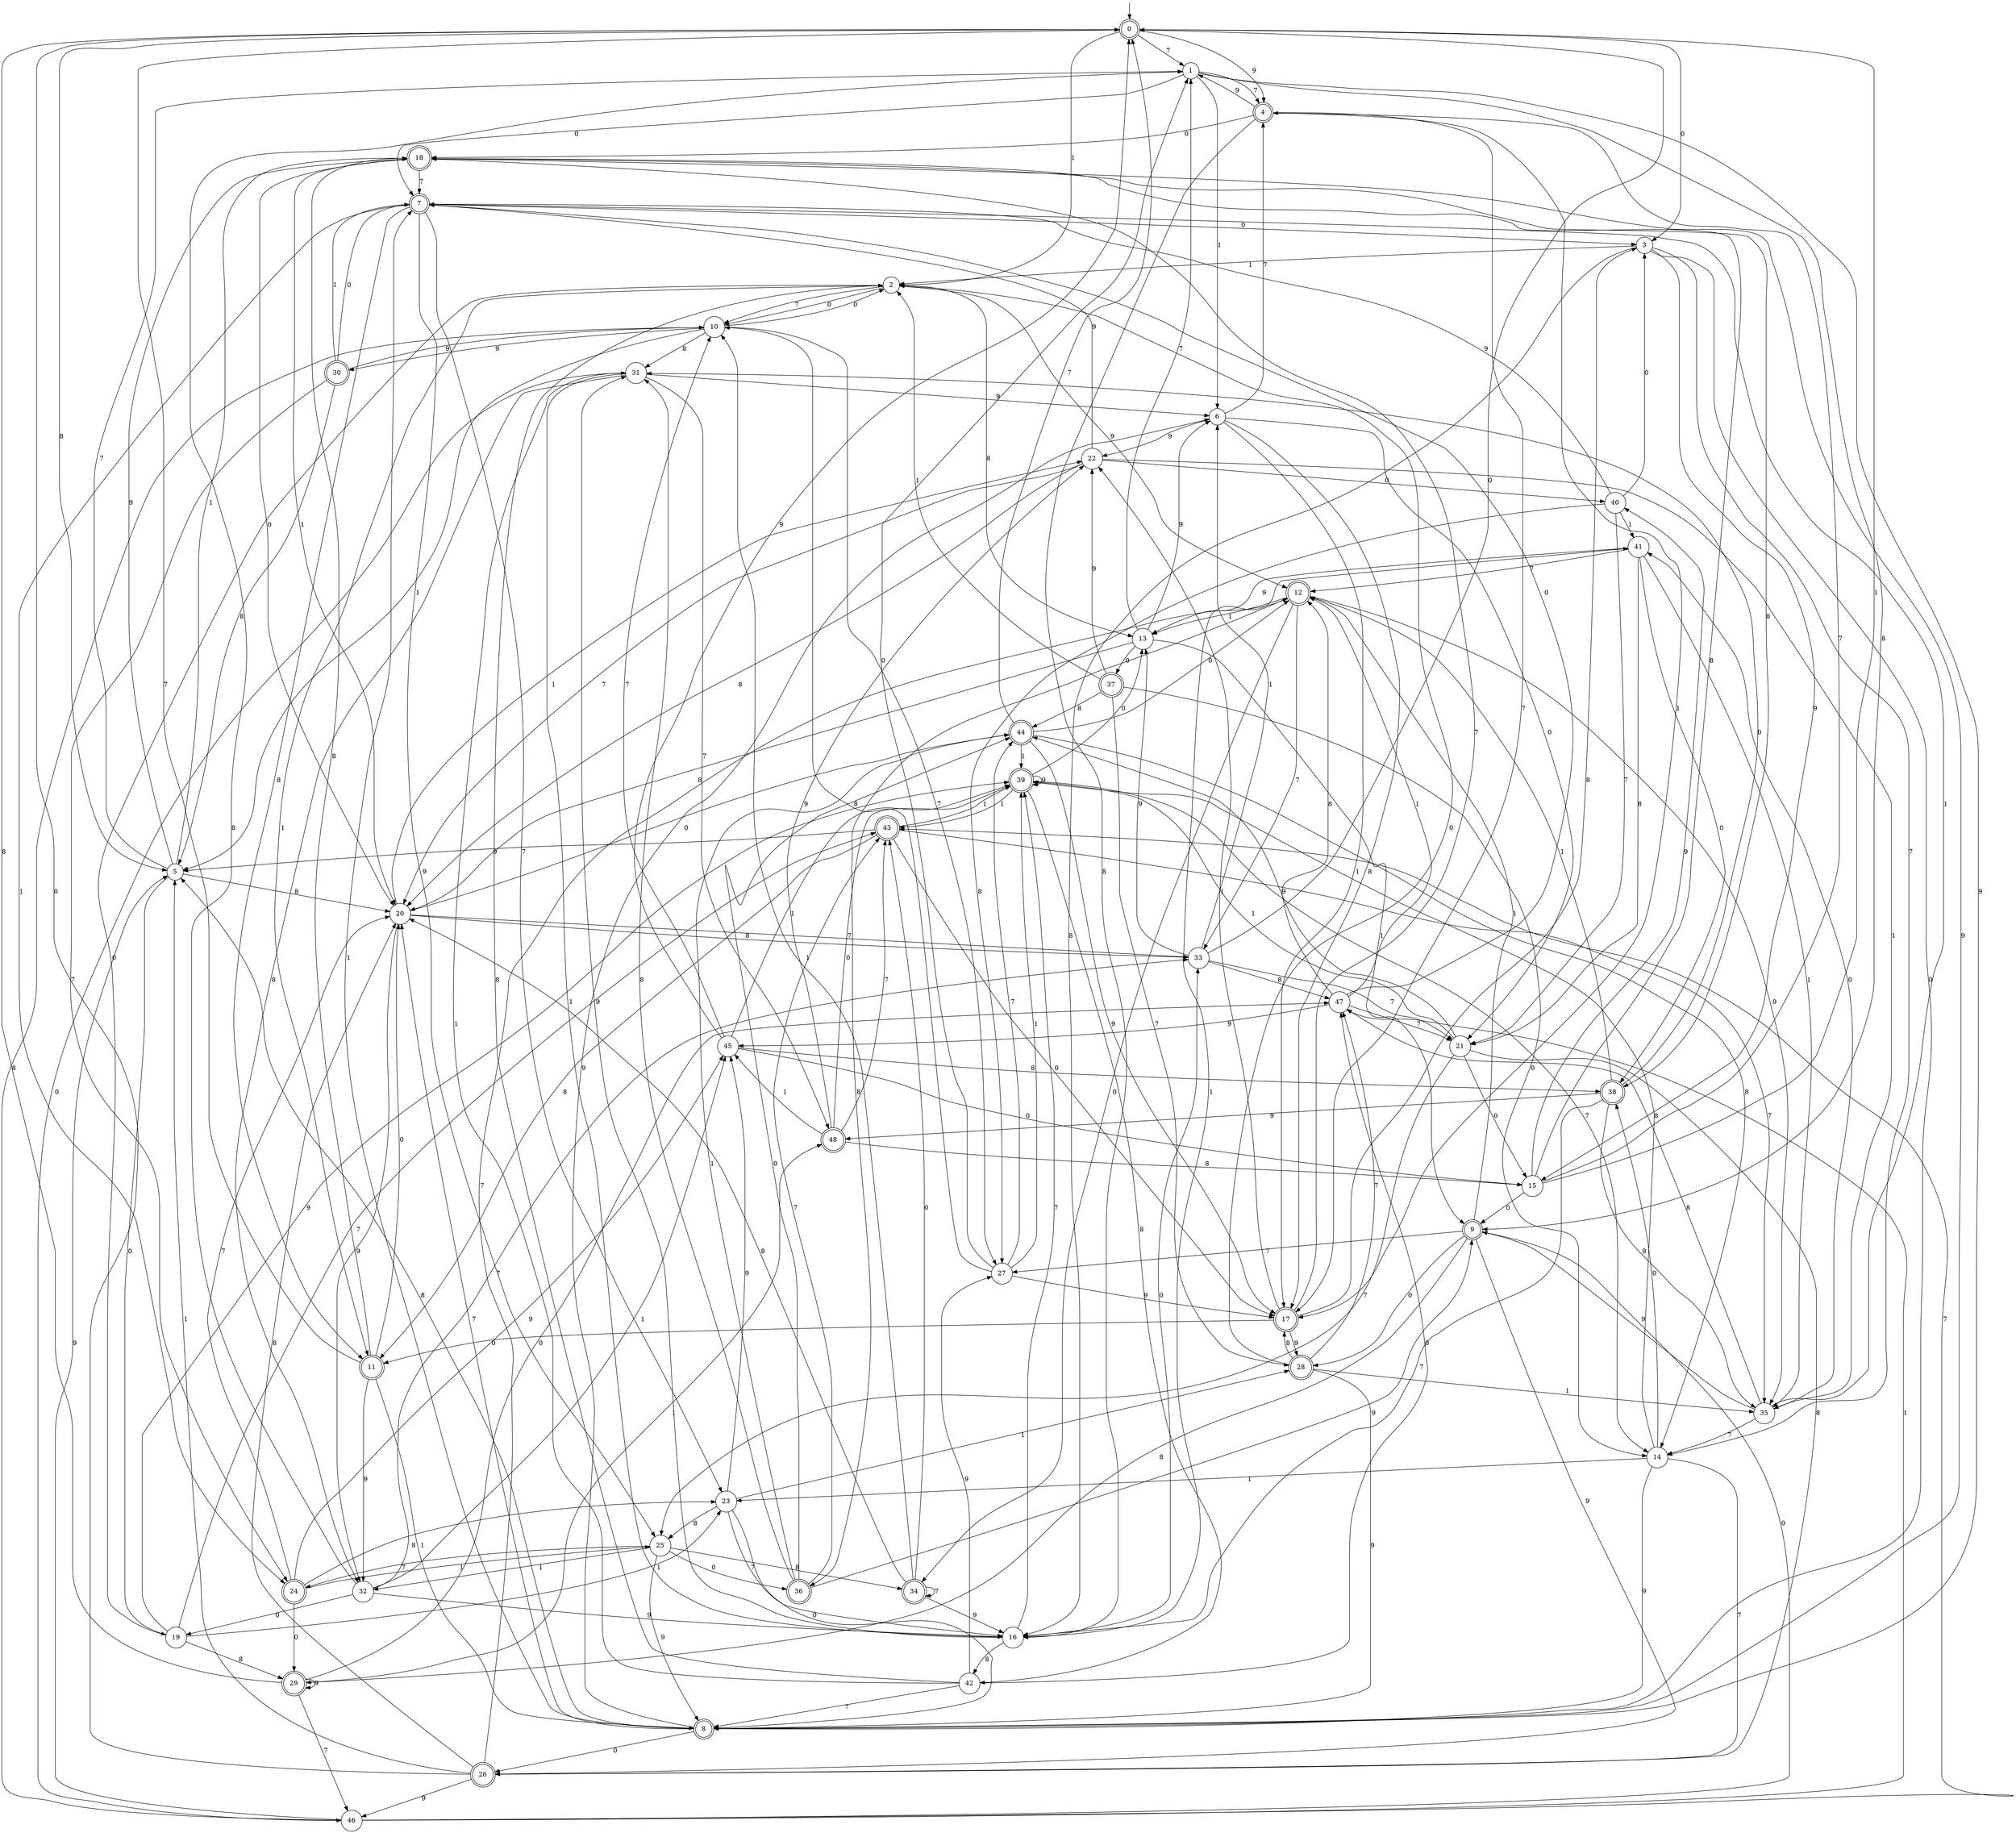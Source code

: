 digraph g {

	s0 [shape="doublecircle" label="0"];
	s1 [shape="circle" label="1"];
	s2 [shape="circle" label="2"];
	s3 [shape="circle" label="3"];
	s4 [shape="doublecircle" label="4"];
	s5 [shape="circle" label="5"];
	s6 [shape="circle" label="6"];
	s7 [shape="doublecircle" label="7"];
	s8 [shape="doublecircle" label="8"];
	s9 [shape="doublecircle" label="9"];
	s10 [shape="circle" label="10"];
	s11 [shape="doublecircle" label="11"];
	s12 [shape="doublecircle" label="12"];
	s13 [shape="circle" label="13"];
	s14 [shape="circle" label="14"];
	s15 [shape="circle" label="15"];
	s16 [shape="circle" label="16"];
	s17 [shape="doublecircle" label="17"];
	s18 [shape="doublecircle" label="18"];
	s19 [shape="circle" label="19"];
	s20 [shape="circle" label="20"];
	s21 [shape="circle" label="21"];
	s22 [shape="circle" label="22"];
	s23 [shape="circle" label="23"];
	s24 [shape="doublecircle" label="24"];
	s25 [shape="circle" label="25"];
	s26 [shape="doublecircle" label="26"];
	s27 [shape="circle" label="27"];
	s28 [shape="doublecircle" label="28"];
	s29 [shape="doublecircle" label="29"];
	s30 [shape="doublecircle" label="30"];
	s31 [shape="circle" label="31"];
	s32 [shape="circle" label="32"];
	s33 [shape="circle" label="33"];
	s34 [shape="doublecircle" label="34"];
	s35 [shape="circle" label="35"];
	s36 [shape="doublecircle" label="36"];
	s37 [shape="doublecircle" label="37"];
	s38 [shape="doublecircle" label="38"];
	s39 [shape="doublecircle" label="39"];
	s40 [shape="circle" label="40"];
	s41 [shape="circle" label="41"];
	s42 [shape="circle" label="42"];
	s43 [shape="doublecircle" label="43"];
	s44 [shape="doublecircle" label="44"];
	s45 [shape="circle" label="45"];
	s46 [shape="circle" label="46"];
	s47 [shape="circle" label="47"];
	s48 [shape="doublecircle" label="48"];
	s0 -> s1 [label="7"];
	s0 -> s2 [label="1"];
	s0 -> s3 [label="0"];
	s0 -> s4 [label="9"];
	s0 -> s5 [label="8"];
	s1 -> s4 [label="7"];
	s1 -> s6 [label="1"];
	s1 -> s7 [label="0"];
	s1 -> s8 [label="9"];
	s1 -> s9 [label="8"];
	s2 -> s10 [label="7"];
	s2 -> s11 [label="1"];
	s2 -> s10 [label="0"];
	s2 -> s12 [label="9"];
	s2 -> s13 [label="8"];
	s3 -> s14 [label="7"];
	s3 -> s2 [label="1"];
	s3 -> s8 [label="0"];
	s3 -> s15 [label="9"];
	s3 -> s16 [label="8"];
	s4 -> s17 [label="7"];
	s4 -> s17 [label="1"];
	s4 -> s18 [label="0"];
	s4 -> s1 [label="9"];
	s4 -> s16 [label="8"];
	s5 -> s1 [label="7"];
	s5 -> s18 [label="1"];
	s5 -> s19 [label="0"];
	s5 -> s18 [label="9"];
	s5 -> s20 [label="8"];
	s6 -> s4 [label="7"];
	s6 -> s17 [label="1"];
	s6 -> s21 [label="0"];
	s6 -> s22 [label="9"];
	s6 -> s17 [label="8"];
	s7 -> s23 [label="7"];
	s7 -> s24 [label="1"];
	s7 -> s3 [label="0"];
	s7 -> s25 [label="9"];
	s7 -> s11 [label="8"];
	s8 -> s20 [label="7"];
	s8 -> s7 [label="1"];
	s8 -> s26 [label="0"];
	s8 -> s6 [label="9"];
	s8 -> s5 [label="8"];
	s9 -> s27 [label="7"];
	s9 -> s12 [label="1"];
	s9 -> s28 [label="0"];
	s9 -> s26 [label="9"];
	s9 -> s29 [label="8"];
	s10 -> s27 [label="7"];
	s10 -> s5 [label="1"];
	s10 -> s2 [label="0"];
	s10 -> s30 [label="9"];
	s10 -> s31 [label="8"];
	s11 -> s0 [label="7"];
	s11 -> s8 [label="1"];
	s11 -> s20 [label="0"];
	s11 -> s32 [label="9"];
	s11 -> s18 [label="8"];
	s12 -> s33 [label="7"];
	s12 -> s13 [label="1"];
	s12 -> s34 [label="0"];
	s12 -> s35 [label="9"];
	s12 -> s36 [label="8"];
	s13 -> s1 [label="7"];
	s13 -> s9 [label="1"];
	s13 -> s37 [label="0"];
	s13 -> s6 [label="9"];
	s13 -> s20 [label="8"];
	s14 -> s26 [label="7"];
	s14 -> s23 [label="1"];
	s14 -> s38 [label="0"];
	s14 -> s8 [label="9"];
	s14 -> s39 [label="8"];
	s15 -> s4 [label="7"];
	s15 -> s0 [label="1"];
	s15 -> s9 [label="0"];
	s15 -> s40 [label="9"];
	s15 -> s18 [label="8"];
	s16 -> s39 [label="7"];
	s16 -> s41 [label="1"];
	s16 -> s33 [label="0"];
	s16 -> s31 [label="9"];
	s16 -> s42 [label="8"];
	s17 -> s18 [label="7"];
	s17 -> s22 [label="1"];
	s17 -> s11 [label="0"];
	s17 -> s28 [label="9"];
	s17 -> s3 [label="8"];
	s18 -> s7 [label="7"];
	s18 -> s20 [label="1"];
	s18 -> s20 [label="0"];
	s18 -> s8 [label="9"];
	s18 -> s38 [label="8"];
	s19 -> s43 [label="7"];
	s19 -> s23 [label="1"];
	s19 -> s2 [label="0"];
	s19 -> s39 [label="9"];
	s19 -> s29 [label="8"];
	s20 -> s33 [label="7"];
	s20 -> s22 [label="1"];
	s20 -> s44 [label="0"];
	s20 -> s32 [label="9"];
	s20 -> s33 [label="8"];
	s21 -> s25 [label="7"];
	s21 -> s39 [label="1"];
	s21 -> s15 [label="0"];
	s21 -> s44 [label="9"];
	s21 -> s26 [label="8"];
	s22 -> s20 [label="7"];
	s22 -> s35 [label="1"];
	s22 -> s40 [label="0"];
	s22 -> s7 [label="9"];
	s22 -> s20 [label="8"];
	s23 -> s16 [label="7"];
	s23 -> s28 [label="1"];
	s23 -> s8 [label="0"];
	s23 -> s45 [label="9"];
	s23 -> s25 [label="8"];
	s24 -> s20 [label="7"];
	s24 -> s25 [label="1"];
	s24 -> s29 [label="0"];
	s24 -> s45 [label="9"];
	s24 -> s23 [label="8"];
	s25 -> s24 [label="7"];
	s25 -> s32 [label="1"];
	s25 -> s36 [label="0"];
	s25 -> s8 [label="9"];
	s25 -> s34 [label="8"];
	s26 -> s12 [label="7"];
	s26 -> s5 [label="1"];
	s26 -> s0 [label="0"];
	s26 -> s46 [label="9"];
	s26 -> s20 [label="8"];
	s27 -> s44 [label="7"];
	s27 -> s39 [label="1"];
	s27 -> s1 [label="0"];
	s27 -> s17 [label="9"];
	s27 -> s10 [label="8"];
	s28 -> s47 [label="7"];
	s28 -> s35 [label="1"];
	s28 -> s2 [label="0"];
	s28 -> s8 [label="9"];
	s28 -> s17 [label="8"];
	s29 -> s46 [label="7"];
	s29 -> s48 [label="1"];
	s29 -> s47 [label="0"];
	s29 -> s29 [label="9"];
	s29 -> s0 [label="8"];
	s30 -> s24 [label="7"];
	s30 -> s7 [label="1"];
	s30 -> s7 [label="0"];
	s30 -> s10 [label="9"];
	s30 -> s5 [label="8"];
	s31 -> s48 [label="7"];
	s31 -> s16 [label="1"];
	s31 -> s46 [label="0"];
	s31 -> s6 [label="9"];
	s31 -> s32 [label="8"];
	s32 -> s33 [label="7"];
	s32 -> s45 [label="1"];
	s32 -> s19 [label="0"];
	s32 -> s16 [label="9"];
	s32 -> s1 [label="8"];
	s33 -> s21 [label="7"];
	s33 -> s6 [label="1"];
	s33 -> s0 [label="0"];
	s33 -> s13 [label="9"];
	s33 -> s47 [label="8"];
	s34 -> s34 [label="7"];
	s34 -> s10 [label="1"];
	s34 -> s43 [label="0"];
	s34 -> s16 [label="9"];
	s34 -> s20 [label="8"];
	s35 -> s14 [label="7"];
	s35 -> s7 [label="1"];
	s35 -> s41 [label="0"];
	s35 -> s9 [label="9"];
	s35 -> s47 [label="8"];
	s36 -> s43 [label="7"];
	s36 -> s44 [label="1"];
	s36 -> s44 [label="0"];
	s36 -> s9 [label="9"];
	s36 -> s31 [label="8"];
	s37 -> s28 [label="7"];
	s37 -> s2 [label="1"];
	s37 -> s14 [label="0"];
	s37 -> s22 [label="9"];
	s37 -> s44 [label="8"];
	s38 -> s16 [label="7"];
	s38 -> s12 [label="1"];
	s38 -> s31 [label="0"];
	s38 -> s48 [label="9"];
	s38 -> s35 [label="8"];
	s39 -> s14 [label="7"];
	s39 -> s43 [label="1"];
	s39 -> s13 [label="0"];
	s39 -> s39 [label="9"];
	s39 -> s42 [label="8"];
	s40 -> s21 [label="7"];
	s40 -> s41 [label="1"];
	s40 -> s3 [label="0"];
	s40 -> s7 [label="9"];
	s40 -> s27 [label="8"];
	s41 -> s12 [label="7"];
	s41 -> s35 [label="1"];
	s41 -> s38 [label="0"];
	s41 -> s13 [label="9"];
	s41 -> s21 [label="8"];
	s42 -> s8 [label="7"];
	s42 -> s31 [label="1"];
	s42 -> s47 [label="0"];
	s42 -> s27 [label="9"];
	s42 -> s2 [label="8"];
	s43 -> s35 [label="7"];
	s43 -> s39 [label="1"];
	s43 -> s17 [label="0"];
	s43 -> s5 [label="9"];
	s43 -> s11 [label="8"];
	s44 -> s0 [label="7"];
	s44 -> s39 [label="1"];
	s44 -> s12 [label="0"];
	s44 -> s17 [label="9"];
	s44 -> s14 [label="8"];
	s45 -> s10 [label="7"];
	s45 -> s39 [label="1"];
	s45 -> s15 [label="0"];
	s45 -> s0 [label="9"];
	s45 -> s38 [label="8"];
	s46 -> s43 [label="7"];
	s46 -> s47 [label="1"];
	s46 -> s9 [label="0"];
	s46 -> s5 [label="9"];
	s46 -> s10 [label="8"];
	s47 -> s21 [label="7"];
	s47 -> s12 [label="1"];
	s47 -> s7 [label="0"];
	s47 -> s45 [label="9"];
	s47 -> s12 [label="8"];
	s48 -> s43 [label="7"];
	s48 -> s45 [label="1"];
	s48 -> s39 [label="0"];
	s48 -> s22 [label="9"];
	s48 -> s15 [label="8"];

__start0 [label="" shape="none" width="0" height="0"];
__start0 -> s0;

}

